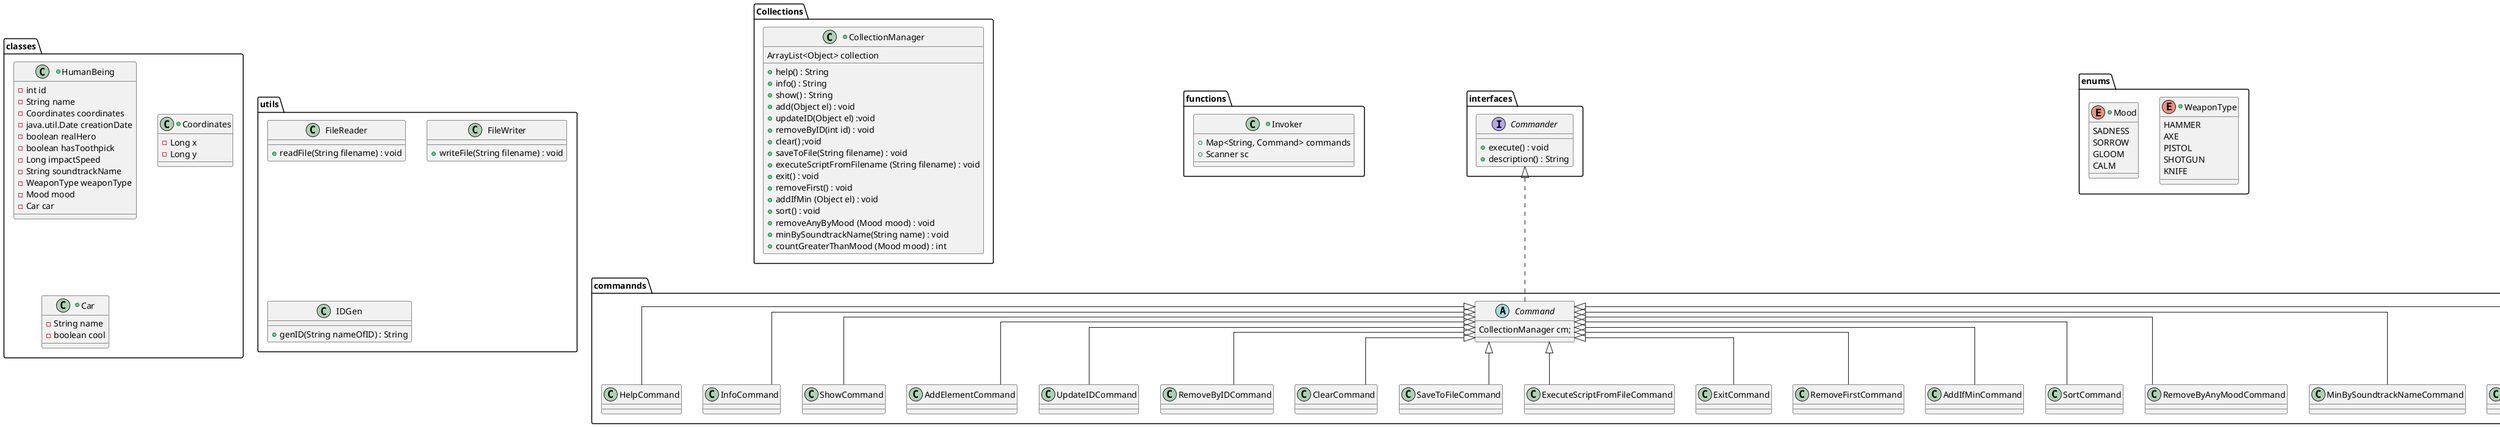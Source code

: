 @startuml

skinparam linetype ortho

package classes{
+class HumanBeing{
-int id
-String name
-Coordinates coordinates
- java.util.Date creationDate
-boolean realHero
-boolean hasToothpick
-Long impactSpeed
-String soundtrackName
-WeaponType weaponType
-Mood mood
-Car car
}
+class Coordinates{
-Long x
-Long y
}

+class Car{
-String name
-boolean cool
}
}

package Collections{
+class CollectionManager{
ArrayList<Object> collection

+help() : String
+info() : String
+show() : String
+add(Object el) : void
+updateID(Object el) :void
+removeByID(int id) : void
+clear() ;void
+saveToFile(String filename) : void
+executeScriptFromFilename (String filename) : void
+exit() : void
+removeFirst() : void
+addIfMin (Object el) : void
+sort() : void
+removeAnyByMood (Mood mood) : void
+minBySoundtrackName(String name) : void
+countGreaterThanMood (Mood mood) : int

}

}

package functions{
+class Invoker{
+Map<String, Command> commands
+Scanner sc
}
}

package utils{
class FileReader{
+readFile(String filename) : void
}
class FileWriter{
+writeFile(String filename) : void
}
class IDGen{
+genID(String nameOfID) : String
}
}

package interfaces{
interface Commander{
+execute() : void
+description() : String
}

}

package commannds{

abstract class Command implements interfaces.Commander{
CollectionManager cm;   
}

class HelpCommand extends Command{}
class InfoCommand extends Command {}
class ShowCommand extends Command {}
class AddElementCommand extends Command {}
class UpdateIDCommand extends Command {}
class RemoveByIDCommand extends Command {}
class ClearCommand extends Command {}
class SaveToFileCommand extends Command {}
class ExecuteScriptFromFileCommand extends Command {}
class ExitCommand extends Command {}
class RemoveFirstCommand extends Command {}
class AddIfMinCommand extends Command {}
class SortCommand extends Command {}
class RemoveByAnyMoodCommand extends Command {}
class MinBySoundtrackNameCommand extends Command {}
class CountGreaterThanMoodCommand extends Command {}

}
package enums{
+enum WeaponType{
HAMMER
AXE
PISTOL
SHOTGUN
KNIFE
}
+enum Mood{
SADNESS
SORROW
GLOOM
CALM
}
}




}


@enduml